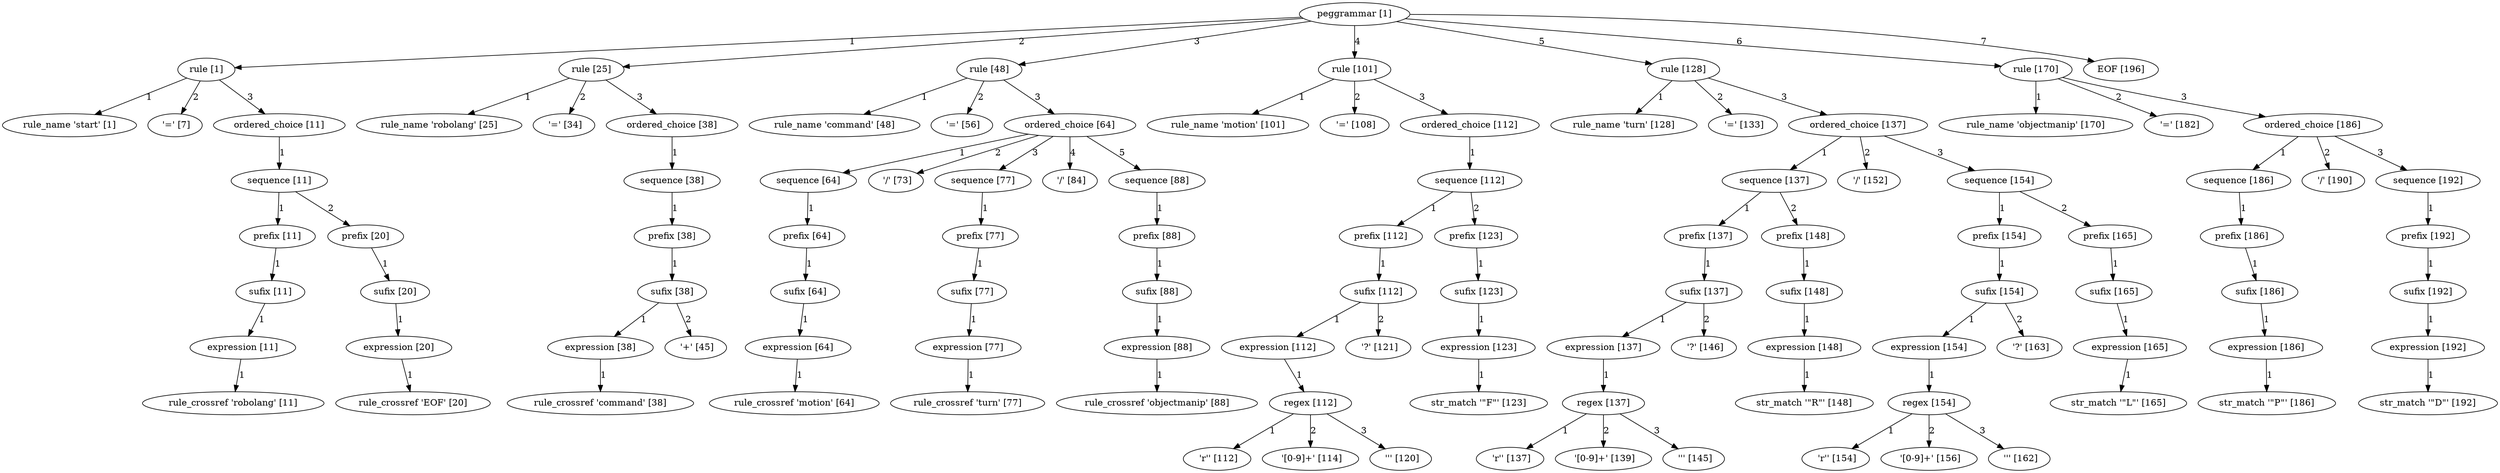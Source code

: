 digraph arpeggio_graph {
1569207733104 [label="peggrammar [1]"];
1569207733104->1569207686280 [label="1"]

1569207686280 [label="rule [1]"];
1569207686280->1569207208120 [label="1"]

1569207208120 [label="rule_name 'start' [1]"];
1569207686280->1569207208360 [label="2"]

1569207208360 [label=" '=' [7]"];
1569207686280->1569207686960 [label="3"]

1569207686960 [label="ordered_choice [11]"];
1569207686960->1569207687096 [label="1"]

1569207687096 [label="sequence [11]"];
1569207687096->1569207686416 [label="1"]

1569207686416 [label="prefix [11]"];
1569207686416->1569207612688 [label="1"]

1569207612688 [label="sufix [11]"];
1569207612688->1569207613096 [label="1"]

1569207613096 [label="expression [11]"];
1569207613096->1569207208600 [label="1"]

1569207208600 [label="rule_crossref 'robolang' [11]"];
1569207687096->1569207686824 [label="2"]

1569207686824 [label="prefix [20]"];
1569207686824->1569207686552 [label="1"]

1569207686552 [label="sufix [20]"];
1569207686552->1569207686688 [label="1"]

1569207686688 [label="expression [20]"];
1569207686688->1569207208480 [label="1"]

1569207208480 [label="rule_crossref 'EOF' [20]"];
1569207733104->1569207687368 [label="2"]

1569207687368 [label="rule [25]"];
1569207687368->1569207209200 [label="1"]

1569207209200 [label="rule_name 'robolang' [25]"];
1569207687368->1569207209320 [label="2"]

1569207209320 [label=" '=' [34]"];
1569207687368->1569207687776 [label="3"]

1569207687776 [label="ordered_choice [38]"];
1569207687776->1569207687912 [label="1"]

1569207687912 [label="sequence [38]"];
1569207687912->1569207687640 [label="1"]

1569207687640 [label="prefix [38]"];
1569207687640->1569207687232 [label="1"]

1569207687232 [label="sufix [38]"];
1569207687232->1569207687504 [label="1"]

1569207687504 [label="expression [38]"];
1569207687504->1569207208960 [label="1"]

1569207208960 [label="rule_crossref 'command' [38]"];
1569207687232->1569207209560 [label="2"]

1569207209560 [label=" '+' [45]"];
1569207733104->1569207726968 [label="3"]

1569207726968 [label="rule [48]"];
1569207726968->1569207722056 [label="1"]

1569207722056 [label="rule_name 'command' [48]"];
1569207726968->1569207722176 [label="2"]

1569207722176 [label=" '=' [56]"];
1569207726968->1569207726560 [label="3"]

1569207726560 [label="ordered_choice [64]"];
1569207726560->1569207688728 [label="1"]

1569207688728 [label="sequence [64]"];
1569207688728->1569207688456 [label="1"]

1569207688456 [label="prefix [64]"];
1569207688456->1569207688184 [label="1"]

1569207688184 [label="sufix [64]"];
1569207688184->1569207688320 [label="1"]

1569207688320 [label="expression [64]"];
1569207688320->1569207209440 [label="1"]

1569207209440 [label="rule_crossref 'motion' [64]"];
1569207726560->1569207722416 [label="2"]

1569207722416 [label=" '/' [73]"];
1569207726560->1569207726152 [label="3"]

1569207726152 [label="sequence [77]"];
1569207726152->1569207688864 [label="1"]

1569207688864 [label="prefix [77]"];
1569207688864->1569207688592 [label="1"]

1569207688592 [label="sufix [77]"];
1569207688592->1569207688048 [label="1"]

1569207688048 [label="expression [77]"];
1569207688048->1569207722656 [label="1"]

1569207722656 [label="rule_crossref 'turn' [77]"];
1569207726560->1569207722296 [label="4"]

1569207722296 [label=" '/' [84]"];
1569207726560->1569207726696 [label="5"]

1569207726696 [label="sequence [88]"];
1569207726696->1569207726424 [label="1"]

1569207726424 [label="prefix [88]"];
1569207726424->1569207726288 [label="1"]

1569207726288 [label="sufix [88]"];
1569207726288->1569207689000 [label="1"]

1569207689000 [label="expression [88]"];
1569207689000->1569207722776 [label="1"]

1569207722776 [label="rule_crossref 'objectmanip' [88]"];
1569207733104->1569207727920 [label="4"]

1569207727920 [label="rule [101]"];
1569207727920->1569207723376 [label="1"]

1569207723376 [label="rule_name 'motion' [101]"];
1569207727920->1569207723496 [label="2"]

1569207723496 [label=" '=' [108]"];
1569207727920->1569207728328 [label="3"]

1569207728328 [label="ordered_choice [112]"];
1569207728328->1569207728192 [label="1"]

1569207728192 [label="sequence [112]"];
1569207728192->1569207727512 [label="1"]

1569207727512 [label="prefix [112]"];
1569207727512->1569207727240 [label="1"]

1569207727240 [label="sufix [112]"];
1569207727240->1569207726832 [label="1"]

1569207726832 [label="expression [112]"];
1569207726832->1569207727104 [label="1"]

1569207727104 [label="regex [112]"];
1569207727104->1569207723136 [label="1"]

1569207723136 [label=" 'r'' [112]"];
1569207727104->1569207723616 [label="2"]

1569207723616 [label=" '[0-9]+' [114]"];
1569207727104->1569207723736 [label="3"]

1569207723736 [label=" ''' [120]"];
1569207727240->1569207723856 [label="2"]

1569207723856 [label=" '?' [121]"];
1569207728192->1569207728056 [label="2"]

1569207728056 [label="prefix [123]"];
1569207728056->1569207727784 [label="1"]

1569207727784 [label="sufix [123]"];
1569207727784->1569207727376 [label="1"]

1569207727376 [label="expression [123]"];
1569207727376->1569207723976 [label="1"]

1569207723976 [label="str_match '\"F\"' [123]"];
1569207733104->1569207731336 [label="5"]

1569207731336 [label="rule [128]"];
1569207731336->1569207724336 [label="1"]

1569207724336 [label="rule_name 'turn' [128]"];
1569207731336->1569207724456 [label="2"]

1569207724456 [label=" '=' [133]"];
1569207731336->1569207730928 [label="3"]

1569207730928 [label="ordered_choice [137]"];
1569207730928->1569207729416 [label="1"]

1569207729416 [label="sequence [137]"];
1569207729416->1569207729008 [label="1"]

1569207729008 [label="prefix [137]"];
1569207729008->1569207728736 [label="1"]

1569207728736 [label="sufix [137]"];
1569207728736->1569207728464 [label="1"]

1569207728464 [label="expression [137]"];
1569207728464->1569207728600 [label="1"]

1569207728600 [label="regex [137]"];
1569207728600->1569207724096 [label="1"]

1569207724096 [label=" 'r'' [137]"];
1569207728600->1569207724576 [label="2"]

1569207724576 [label=" '[0-9]+' [139]"];
1569207728600->1569207724696 [label="3"]

1569207724696 [label=" ''' [145]"];
1569207728736->1569207724816 [label="2"]

1569207724816 [label=" '?' [146]"];
1569207729416->1569207729552 [label="2"]

1569207729552 [label="prefix [148]"];
1569207729552->1569207729280 [label="1"]

1569207729280 [label="sufix [148]"];
1569207729280->1569207728872 [label="1"]

1569207728872 [label="expression [148]"];
1569207728872->1569207724936 [label="1"]

1569207724936 [label="str_match '\"R\"' [148]"];
1569207730928->1569207723256 [label="2"]

1569207723256 [label=" '/' [152]"];
1569207730928->1569207731064 [label="3"]

1569207731064 [label="sequence [154]"];
1569207731064->1569207730248 [label="1"]

1569207730248 [label="prefix [154]"];
1569207730248->1569207729824 [label="1"]

1569207729824 [label="sufix [154]"];
1569207729824->1569207729960 [label="1"]

1569207729960 [label="expression [154]"];
1569207729960->1569207729688 [label="1"]

1569207729688 [label="regex [154]"];
1569207729688->1569207725176 [label="1"]

1569207725176 [label=" 'r'' [154]"];
1569207729688->1569207725056 [label="2"]

1569207725056 [label=" '[0-9]+' [156]"];
1569207729688->1569207725296 [label="3"]

1569207725296 [label=" ''' [162]"];
1569207729824->1569207725416 [label="2"]

1569207725416 [label=" '?' [163]"];
1569207731064->1569207730792 [label="2"]

1569207730792 [label="prefix [165]"];
1569207730792->1569207730656 [label="1"]

1569207730656 [label="sufix [165]"];
1569207730656->1569207730384 [label="1"]

1569207730384 [label="expression [165]"];
1569207730384->1569207725536 [label="1"]

1569207725536 [label="str_match '\"L\"' [165]"];
1569207733104->1569207732968 [label="6"]

1569207732968 [label="rule [170]"];
1569207732968->1569207738440 [label="1"]

1569207738440 [label="rule_name 'objectmanip' [170]"];
1569207732968->1569207738560 [label="2"]

1569207738560 [label=" '=' [182]"];
1569207732968->1569207732560 [label="3"]

1569207732560 [label="ordered_choice [186]"];
1569207732560->1569207732152 [label="1"]

1569207732152 [label="sequence [186]"];
1569207732152->1569207731200 [label="1"]

1569207731200 [label="prefix [186]"];
1569207731200->1569207731744 [label="1"]

1569207731744 [label="sufix [186]"];
1569207731744->1569207731608 [label="1"]

1569207731608 [label="expression [186]"];
1569207731608->1569207725776 [label="1"]

1569207725776 [label="str_match '\"P\"' [186]"];
1569207732560->1569207725656 [label="2"]

1569207725656 [label=" '/' [190]"];
1569207732560->1569207732832 [label="3"]

1569207732832 [label="sequence [192]"];
1569207732832->1569207732016 [label="1"]

1569207732016 [label="prefix [192]"];
1569207732016->1569207732424 [label="1"]

1569207732424 [label="sufix [192]"];
1569207732424->1569207732288 [label="1"]

1569207732288 [label="expression [192]"];
1569207732288->1569207738800 [label="1"]

1569207738800 [label="str_match '\"D\"' [192]"];
1569207733104->1569207738680 [label="7"]

1569207738680 [label="EOF [196]"];
}
